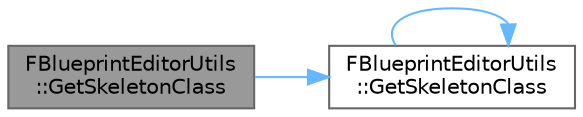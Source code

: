digraph "FBlueprintEditorUtils::GetSkeletonClass"
{
 // INTERACTIVE_SVG=YES
 // LATEX_PDF_SIZE
  bgcolor="transparent";
  edge [fontname=Helvetica,fontsize=10,labelfontname=Helvetica,labelfontsize=10];
  node [fontname=Helvetica,fontsize=10,shape=box,height=0.2,width=0.4];
  rankdir="LR";
  Node1 [id="Node000001",label="FBlueprintEditorUtils\l::GetSkeletonClass",height=0.2,width=0.4,color="gray40", fillcolor="grey60", style="filled", fontcolor="black",tooltip=" "];
  Node1 -> Node2 [id="edge1_Node000001_Node000002",color="steelblue1",style="solid",tooltip=" "];
  Node2 [id="Node000002",label="FBlueprintEditorUtils\l::GetSkeletonClass",height=0.2,width=0.4,color="grey40", fillcolor="white", style="filled",URL="$d1/db4/classFBlueprintEditorUtils.html#a68511b5a6a8859bc2c74af8c530b0328",tooltip="Helper function to get the SkeletonClass, returns nullptr for UClasses that are not generated by a UB..."];
  Node2 -> Node2 [id="edge2_Node000002_Node000002",color="steelblue1",style="solid",tooltip=" "];
}
